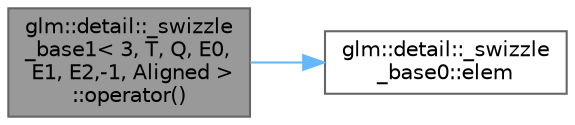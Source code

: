 digraph "glm::detail::_swizzle_base1&lt; 3, T, Q, E0, E1, E2,-1, Aligned &gt;::operator()"
{
 // LATEX_PDF_SIZE
  bgcolor="transparent";
  edge [fontname=Helvetica,fontsize=10,labelfontname=Helvetica,labelfontsize=10];
  node [fontname=Helvetica,fontsize=10,shape=box,height=0.2,width=0.4];
  rankdir="LR";
  Node1 [id="Node000001",label="glm::detail::_swizzle\l_base1\< 3, T, Q, E0,\l E1, E2,-1, Aligned \>\l::operator()",height=0.2,width=0.4,color="gray40", fillcolor="grey60", style="filled", fontcolor="black",tooltip=" "];
  Node1 -> Node2 [id="edge1_Node000001_Node000002",color="steelblue1",style="solid",tooltip=" "];
  Node2 [id="Node000002",label="glm::detail::_swizzle\l_base0::elem",height=0.2,width=0.4,color="grey40", fillcolor="white", style="filled",URL="$structglm_1_1detail_1_1__swizzle__base0.html#a58ae00ae58cd438031a09355472fa10f",tooltip=" "];
}
